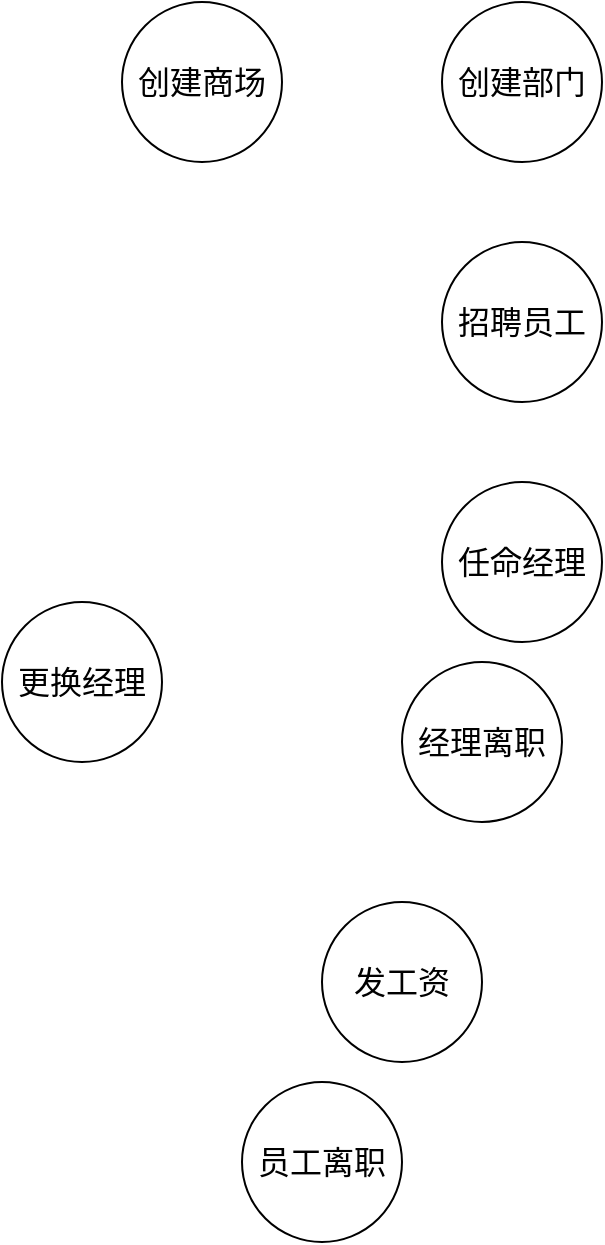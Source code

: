 <mxfile version="22.0.5" type="github">
  <diagram name="Page-1" id="c7488fd3-1785-93aa-aadb-54a6760d102a">
    <mxGraphModel dx="552" dy="710" grid="1" gridSize="10" guides="1" tooltips="1" connect="1" arrows="1" fold="1" page="1" pageScale="1" pageWidth="1100" pageHeight="850" background="none" math="0" shadow="0">
      <root>
        <mxCell id="0" />
        <mxCell id="1" parent="0" />
        <mxCell id="pcLw5i9GreOX5V1kD3Y1-1" value="创建商场" style="ellipse;whiteSpace=wrap;html=1;aspect=fixed;fontSize=16;" vertex="1" parent="1">
          <mxGeometry x="100" y="200" width="80" height="80" as="geometry" />
        </mxCell>
        <mxCell id="pcLw5i9GreOX5V1kD3Y1-2" value="创建部门" style="ellipse;whiteSpace=wrap;html=1;aspect=fixed;fontSize=16;" vertex="1" parent="1">
          <mxGeometry x="260" y="200" width="80" height="80" as="geometry" />
        </mxCell>
        <mxCell id="pcLw5i9GreOX5V1kD3Y1-3" value="招聘员工" style="ellipse;whiteSpace=wrap;html=1;aspect=fixed;fontSize=16;" vertex="1" parent="1">
          <mxGeometry x="260" y="320" width="80" height="80" as="geometry" />
        </mxCell>
        <mxCell id="pcLw5i9GreOX5V1kD3Y1-4" value="任命经理" style="ellipse;whiteSpace=wrap;html=1;aspect=fixed;fontSize=16;" vertex="1" parent="1">
          <mxGeometry x="260" y="440" width="80" height="80" as="geometry" />
        </mxCell>
        <mxCell id="pcLw5i9GreOX5V1kD3Y1-5" value="发工资" style="ellipse;whiteSpace=wrap;html=1;aspect=fixed;fontSize=16;" vertex="1" parent="1">
          <mxGeometry x="200" y="650" width="80" height="80" as="geometry" />
        </mxCell>
        <mxCell id="pcLw5i9GreOX5V1kD3Y1-6" value="更换经理" style="ellipse;whiteSpace=wrap;html=1;aspect=fixed;fontSize=16;" vertex="1" parent="1">
          <mxGeometry x="40" y="500" width="80" height="80" as="geometry" />
        </mxCell>
        <mxCell id="pcLw5i9GreOX5V1kD3Y1-7" value="员工离职" style="ellipse;whiteSpace=wrap;html=1;aspect=fixed;fontSize=16;" vertex="1" parent="1">
          <mxGeometry x="160" y="740" width="80" height="80" as="geometry" />
        </mxCell>
        <mxCell id="pcLw5i9GreOX5V1kD3Y1-8" value="经理离职" style="ellipse;whiteSpace=wrap;html=1;aspect=fixed;fontSize=16;" vertex="1" parent="1">
          <mxGeometry x="240" y="530" width="80" height="80" as="geometry" />
        </mxCell>
      </root>
    </mxGraphModel>
  </diagram>
</mxfile>
